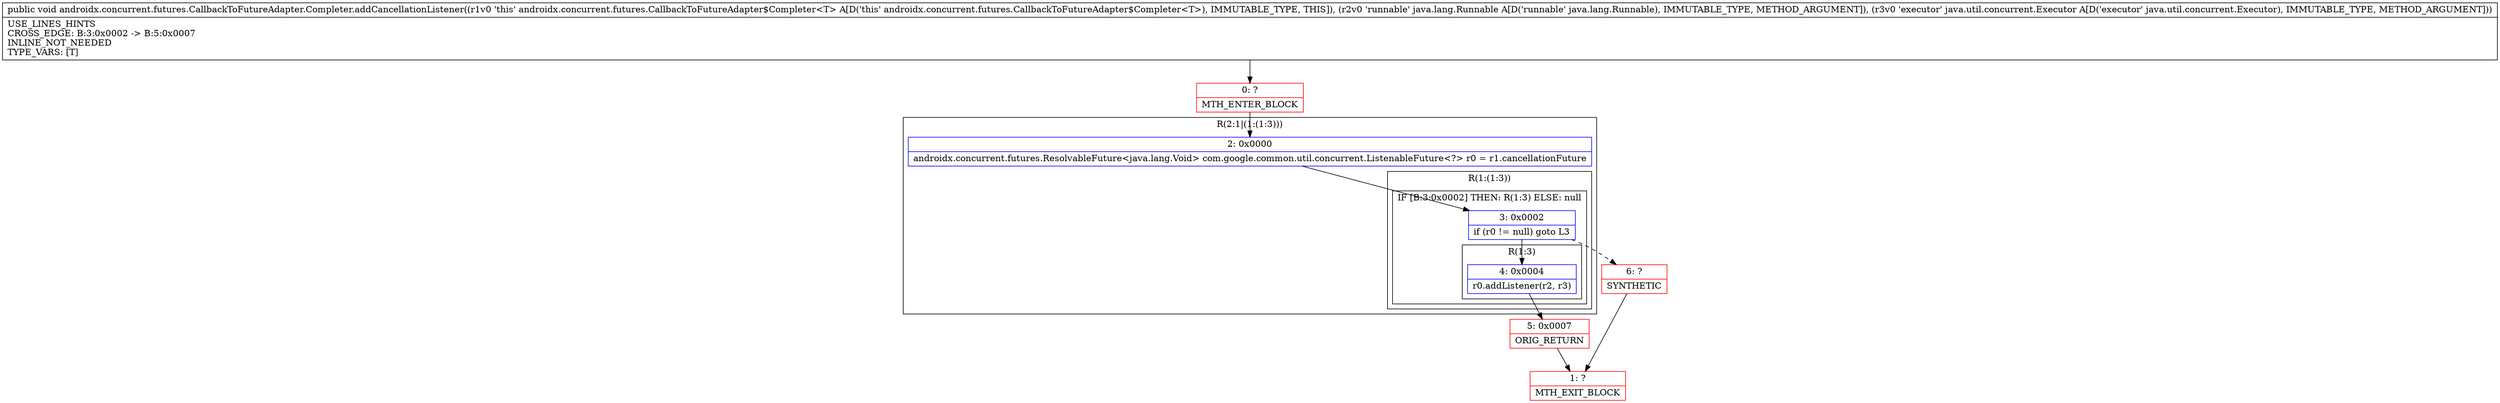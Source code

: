 digraph "CFG forandroidx.concurrent.futures.CallbackToFutureAdapter.Completer.addCancellationListener(Ljava\/lang\/Runnable;Ljava\/util\/concurrent\/Executor;)V" {
subgraph cluster_Region_2051032608 {
label = "R(2:1|(1:(1:3)))";
node [shape=record,color=blue];
Node_2 [shape=record,label="{2\:\ 0x0000|androidx.concurrent.futures.ResolvableFuture\<java.lang.Void\> com.google.common.util.concurrent.ListenableFuture\<?\> r0 = r1.cancellationFuture\l}"];
subgraph cluster_Region_842361066 {
label = "R(1:(1:3))";
node [shape=record,color=blue];
subgraph cluster_IfRegion_56433513 {
label = "IF [B:3:0x0002] THEN: R(1:3) ELSE: null";
node [shape=record,color=blue];
Node_3 [shape=record,label="{3\:\ 0x0002|if (r0 != null) goto L3\l}"];
subgraph cluster_Region_1467693603 {
label = "R(1:3)";
node [shape=record,color=blue];
Node_4 [shape=record,label="{4\:\ 0x0004|r0.addListener(r2, r3)\l}"];
}
}
}
}
Node_0 [shape=record,color=red,label="{0\:\ ?|MTH_ENTER_BLOCK\l}"];
Node_5 [shape=record,color=red,label="{5\:\ 0x0007|ORIG_RETURN\l}"];
Node_1 [shape=record,color=red,label="{1\:\ ?|MTH_EXIT_BLOCK\l}"];
Node_6 [shape=record,color=red,label="{6\:\ ?|SYNTHETIC\l}"];
MethodNode[shape=record,label="{public void androidx.concurrent.futures.CallbackToFutureAdapter.Completer.addCancellationListener((r1v0 'this' androidx.concurrent.futures.CallbackToFutureAdapter$Completer\<T\> A[D('this' androidx.concurrent.futures.CallbackToFutureAdapter$Completer\<T\>), IMMUTABLE_TYPE, THIS]), (r2v0 'runnable' java.lang.Runnable A[D('runnable' java.lang.Runnable), IMMUTABLE_TYPE, METHOD_ARGUMENT]), (r3v0 'executor' java.util.concurrent.Executor A[D('executor' java.util.concurrent.Executor), IMMUTABLE_TYPE, METHOD_ARGUMENT]))  | USE_LINES_HINTS\lCROSS_EDGE: B:3:0x0002 \-\> B:5:0x0007\lINLINE_NOT_NEEDED\lTYPE_VARS: [T]\l}"];
MethodNode -> Node_0;Node_2 -> Node_3;
Node_3 -> Node_4;
Node_3 -> Node_6[style=dashed];
Node_4 -> Node_5;
Node_0 -> Node_2;
Node_5 -> Node_1;
Node_6 -> Node_1;
}

